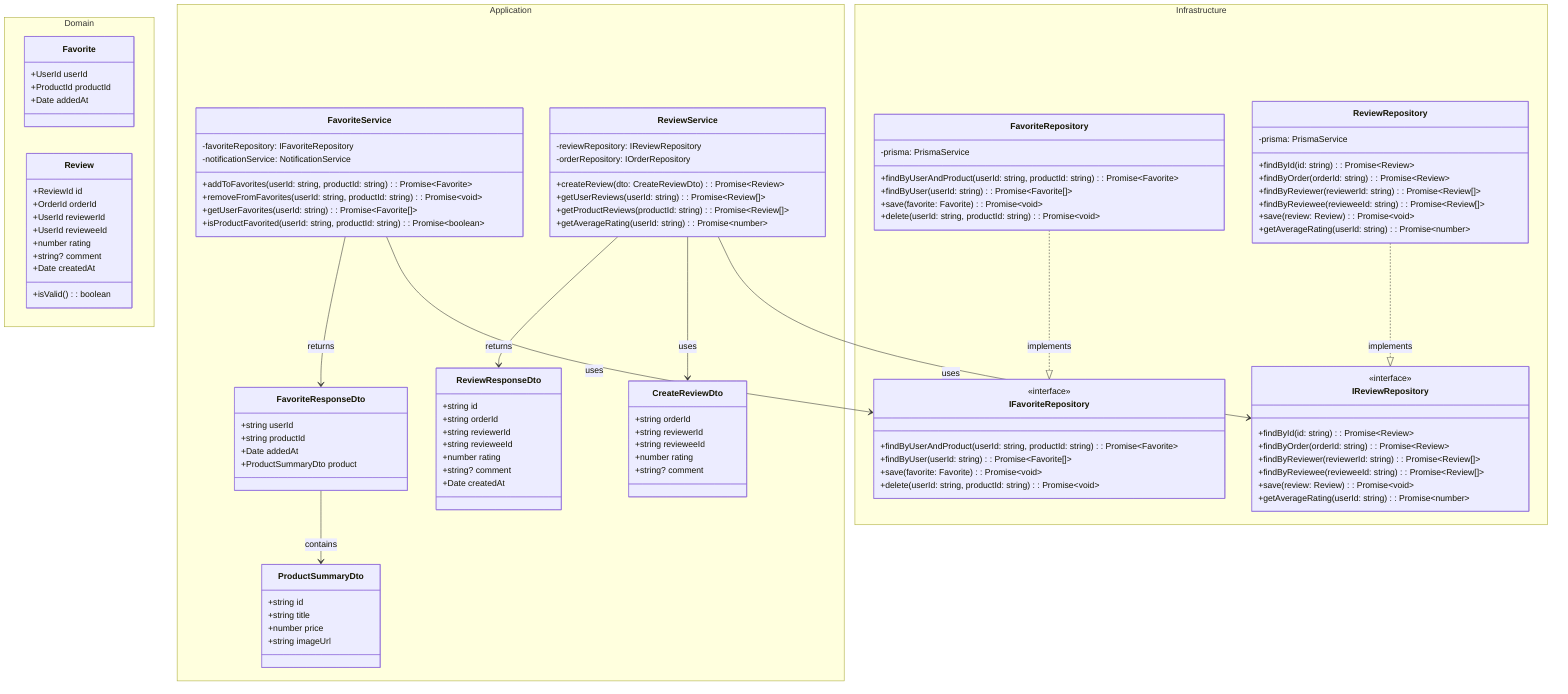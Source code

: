 classDiagram
    %% Domain Layer
    namespace Domain {
        class Favorite {
            +UserId userId
            +ProductId productId
            +Date addedAt
        }

        class Review {
            +ReviewId id
            +OrderId orderId
            +UserId reviewerId
            +UserId revieweeId
            +number rating
            +string? comment
            +Date createdAt
            +isValid(): boolean
        }
    }

    %% Application Layer
    namespace Application {
        class FavoriteService {
            -favoriteRepository: IFavoriteRepository
            -notificationService: NotificationService
            +addToFavorites(userId: string, productId: string): Promise~Favorite~
            +removeFromFavorites(userId: string, productId: string): Promise~void~
            +getUserFavorites(userId: string): Promise~Favorite[]~
            +isProductFavorited(userId: string, productId: string): Promise~boolean~
        }

        class ReviewService {
            -reviewRepository: IReviewRepository
            -orderRepository: IOrderRepository
            +createReview(dto: CreateReviewDto): Promise~Review~
            +getUserReviews(userId: string): Promise~Review[]~
            +getProductReviews(productId: string): Promise~Review[]~
            +getAverageRating(userId: string): Promise~number~
        }

        class CreateReviewDto {
            +string orderId
            +string reviewerId
            +string revieweeId
            +number rating
            +string? comment
        }

        class FavoriteResponseDto {
            +string userId
            +string productId
            +Date addedAt
            +ProductSummaryDto product
        }

        class ReviewResponseDto {
            +string id
            +string orderId
            +string reviewerId
            +string revieweeId
            +number rating
            +string? comment
            +Date createdAt
        }

        class ProductSummaryDto {
            +string id
            +string title
            +number price
            +string imageUrl
        }
    }

    %% Infrastructure Layer
    namespace Infrastructure {
        class FavoriteRepository {
            -prisma: PrismaService
            +findByUserAndProduct(userId: string, productId: string): Promise~Favorite~
            +findByUser(userId: string): Promise~Favorite[]~
            +save(favorite: Favorite): Promise~void~
            +delete(userId: string, productId: string): Promise~void~
        }

        class ReviewRepository {
            -prisma: PrismaService
            +findById(id: string): Promise~Review~
            +findByOrder(orderId: string): Promise~Review~
            +findByReviewer(reviewerId: string): Promise~Review[]~
            +findByReviewee(revieweeId: string): Promise~Review[]~
            +save(review: Review): Promise~void~
            +getAverageRating(userId: string): Promise~number~
        }

        class IFavoriteRepository {
            <<interface>>
            +findByUserAndProduct(userId: string, productId: string): Promise~Favorite~
            +findByUser(userId: string): Promise~Favorite[]~
            +save(favorite: Favorite): Promise~void~
            +delete(userId: string, productId: string): Promise~void~
        }

        class IReviewRepository {
            <<interface>>
            +findById(id: string): Promise~Review~
            +findByOrder(orderId: string): Promise~Review~
            +findByReviewer(reviewerId: string): Promise~Review[]~
            +findByReviewee(revieweeId: string): Promise~Review[]~
            +save(review: Review): Promise~void~
            +getAverageRating(userId: string): Promise~number~
        }
    }

    %% Relationships
    FavoriteService --> IFavoriteRepository : uses
    FavoriteService --> FavoriteResponseDto : returns
    FavoriteResponseDto --> ProductSummaryDto : contains

    ReviewService --> IReviewRepository : uses
    ReviewService --> CreateReviewDto : uses
    ReviewService --> ReviewResponseDto : returns

    FavoriteRepository ..|> IFavoriteRepository : implements
    ReviewRepository ..|> IReviewRepository : implements